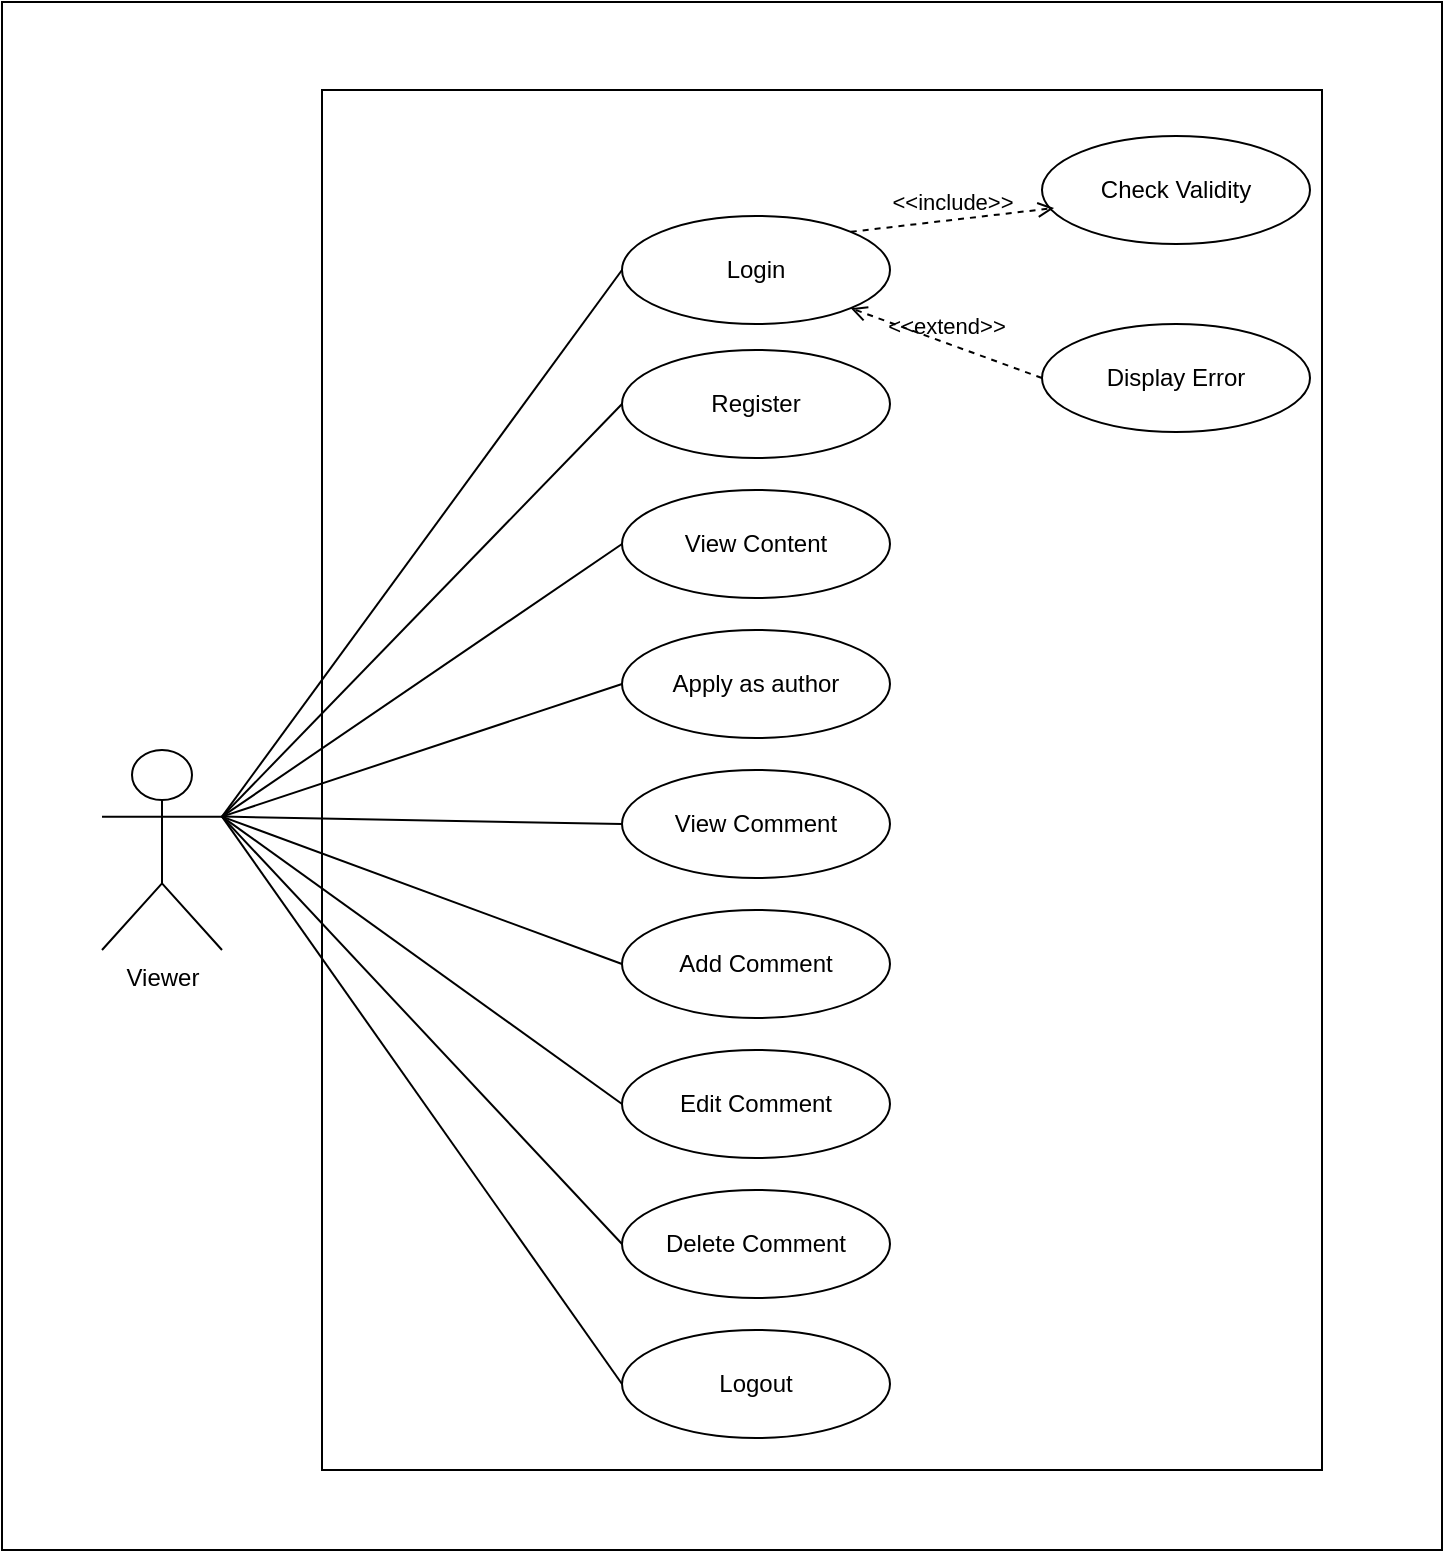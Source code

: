 <mxfile version="22.1.16" type="device">
  <diagram name="Page-1" id="5zcyVbQNd977I7xTkmC6">
    <mxGraphModel dx="880" dy="1526" grid="1" gridSize="10" guides="1" tooltips="1" connect="1" arrows="1" fold="1" page="1" pageScale="1" pageWidth="850" pageHeight="1100" math="0" shadow="0">
      <root>
        <mxCell id="0" />
        <mxCell id="1" parent="0" />
        <mxCell id="nf96LvjW2KeBwjOtMV51-1" value="" style="rounded=0;whiteSpace=wrap;html=1;" parent="1" vertex="1">
          <mxGeometry x="40" y="-44" width="720" height="774" as="geometry" />
        </mxCell>
        <mxCell id="nf96LvjW2KeBwjOtMV51-2" value="" style="rounded=0;whiteSpace=wrap;html=1;" parent="1" vertex="1">
          <mxGeometry x="200" width="500" height="690" as="geometry" />
        </mxCell>
        <mxCell id="nf96LvjW2KeBwjOtMV51-3" value="Viewer" style="shape=umlActor;verticalLabelPosition=bottom;verticalAlign=top;html=1;outlineConnect=0;" parent="1" vertex="1">
          <mxGeometry x="90" y="330" width="60" height="100" as="geometry" />
        </mxCell>
        <mxCell id="nf96LvjW2KeBwjOtMV51-4" value="Login" style="ellipse;whiteSpace=wrap;html=1;" parent="1" vertex="1">
          <mxGeometry x="350" y="63" width="134" height="54" as="geometry" />
        </mxCell>
        <mxCell id="nf96LvjW2KeBwjOtMV51-5" value="Display Error" style="ellipse;whiteSpace=wrap;html=1;" parent="1" vertex="1">
          <mxGeometry x="560" y="117" width="134" height="54" as="geometry" />
        </mxCell>
        <mxCell id="nf96LvjW2KeBwjOtMV51-6" value="Check Validity" style="ellipse;whiteSpace=wrap;html=1;" parent="1" vertex="1">
          <mxGeometry x="560" y="23" width="134" height="54" as="geometry" />
        </mxCell>
        <mxCell id="nf96LvjW2KeBwjOtMV51-11" value="View Content" style="ellipse;whiteSpace=wrap;html=1;" parent="1" vertex="1">
          <mxGeometry x="350" y="200" width="134" height="54" as="geometry" />
        </mxCell>
        <mxCell id="nf96LvjW2KeBwjOtMV51-12" value="Apply as author" style="ellipse;whiteSpace=wrap;html=1;" parent="1" vertex="1">
          <mxGeometry x="350" y="270" width="134" height="54" as="geometry" />
        </mxCell>
        <mxCell id="nf96LvjW2KeBwjOtMV51-16" value="Add Comment" style="ellipse;whiteSpace=wrap;html=1;" parent="1" vertex="1">
          <mxGeometry x="350" y="410" width="134" height="54" as="geometry" />
        </mxCell>
        <mxCell id="nf96LvjW2KeBwjOtMV51-17" value="Logout" style="ellipse;whiteSpace=wrap;html=1;" parent="1" vertex="1">
          <mxGeometry x="350" y="620" width="134" height="54" as="geometry" />
        </mxCell>
        <mxCell id="nf96LvjW2KeBwjOtMV51-18" value="&amp;lt;&amp;lt;include&amp;gt;&amp;gt;" style="html=1;verticalAlign=bottom;labelBackgroundColor=none;endArrow=open;endFill=0;dashed=1;rounded=0;exitX=1;exitY=0;exitDx=0;exitDy=0;entryX=0.045;entryY=0.667;entryDx=0;entryDy=0;entryPerimeter=0;" parent="1" source="nf96LvjW2KeBwjOtMV51-4" target="nf96LvjW2KeBwjOtMV51-6" edge="1">
          <mxGeometry width="160" relative="1" as="geometry">
            <mxPoint x="420" y="173" as="sourcePoint" />
            <mxPoint x="580" y="173" as="targetPoint" />
          </mxGeometry>
        </mxCell>
        <mxCell id="nf96LvjW2KeBwjOtMV51-19" value="&amp;lt;&amp;lt;extend&amp;gt;&amp;gt;" style="html=1;verticalAlign=bottom;labelBackgroundColor=none;endArrow=open;endFill=0;dashed=1;rounded=0;exitX=0;exitY=0.5;exitDx=0;exitDy=0;entryX=1;entryY=1;entryDx=0;entryDy=0;" parent="1" source="nf96LvjW2KeBwjOtMV51-5" target="nf96LvjW2KeBwjOtMV51-4" edge="1">
          <mxGeometry width="160" relative="1" as="geometry">
            <mxPoint x="420" y="173" as="sourcePoint" />
            <mxPoint x="580" y="173" as="targetPoint" />
          </mxGeometry>
        </mxCell>
        <mxCell id="nf96LvjW2KeBwjOtMV51-20" value="" style="endArrow=none;html=1;rounded=0;exitX=1;exitY=0.333;exitDx=0;exitDy=0;exitPerimeter=0;entryX=0;entryY=0.5;entryDx=0;entryDy=0;" parent="1" source="nf96LvjW2KeBwjOtMV51-3" target="nf96LvjW2KeBwjOtMV51-4" edge="1">
          <mxGeometry width="50" height="50" relative="1" as="geometry">
            <mxPoint x="400" y="403" as="sourcePoint" />
            <mxPoint x="450" y="353" as="targetPoint" />
          </mxGeometry>
        </mxCell>
        <mxCell id="nf96LvjW2KeBwjOtMV51-25" value="" style="endArrow=none;html=1;rounded=0;entryX=0;entryY=0.5;entryDx=0;entryDy=0;exitX=1;exitY=0.333;exitDx=0;exitDy=0;exitPerimeter=0;" parent="1" source="nf96LvjW2KeBwjOtMV51-3" target="nf96LvjW2KeBwjOtMV51-11" edge="1">
          <mxGeometry width="50" height="50" relative="1" as="geometry">
            <mxPoint x="160" y="323" as="sourcePoint" />
            <mxPoint x="360" y="638" as="targetPoint" />
          </mxGeometry>
        </mxCell>
        <mxCell id="nf96LvjW2KeBwjOtMV51-26" value="" style="endArrow=none;html=1;rounded=0;entryX=0;entryY=0.5;entryDx=0;entryDy=0;exitX=1;exitY=0.333;exitDx=0;exitDy=0;exitPerimeter=0;" parent="1" source="nf96LvjW2KeBwjOtMV51-3" target="nf96LvjW2KeBwjOtMV51-12" edge="1">
          <mxGeometry width="50" height="50" relative="1" as="geometry">
            <mxPoint x="170" y="333" as="sourcePoint" />
            <mxPoint x="360" y="698" as="targetPoint" />
          </mxGeometry>
        </mxCell>
        <mxCell id="nf96LvjW2KeBwjOtMV51-30" value="" style="endArrow=none;html=1;rounded=0;entryX=0;entryY=0.5;entryDx=0;entryDy=0;exitX=1;exitY=0.333;exitDx=0;exitDy=0;exitPerimeter=0;" parent="1" source="nf96LvjW2KeBwjOtMV51-3" target="nf96LvjW2KeBwjOtMV51-16" edge="1">
          <mxGeometry width="50" height="50" relative="1" as="geometry">
            <mxPoint x="170" y="333" as="sourcePoint" />
            <mxPoint x="370" y="888" as="targetPoint" />
          </mxGeometry>
        </mxCell>
        <mxCell id="nf96LvjW2KeBwjOtMV51-31" value="" style="endArrow=none;html=1;rounded=0;entryX=0;entryY=0.5;entryDx=0;entryDy=0;exitX=1;exitY=0.333;exitDx=0;exitDy=0;exitPerimeter=0;" parent="1" source="nf96LvjW2KeBwjOtMV51-3" target="nf96LvjW2KeBwjOtMV51-17" edge="1">
          <mxGeometry width="50" height="50" relative="1" as="geometry">
            <mxPoint x="180" y="343" as="sourcePoint" />
            <mxPoint x="380" y="898" as="targetPoint" />
          </mxGeometry>
        </mxCell>
        <mxCell id="AyCnJcMhgLgqRMwHuxVI-1" value="Register" style="ellipse;whiteSpace=wrap;html=1;" vertex="1" parent="1">
          <mxGeometry x="350" y="130" width="134" height="54" as="geometry" />
        </mxCell>
        <mxCell id="AyCnJcMhgLgqRMwHuxVI-2" value="View Comment" style="ellipse;whiteSpace=wrap;html=1;" vertex="1" parent="1">
          <mxGeometry x="350" y="340" width="134" height="54" as="geometry" />
        </mxCell>
        <mxCell id="AyCnJcMhgLgqRMwHuxVI-3" value="" style="endArrow=none;html=1;rounded=0;entryX=0;entryY=0.5;entryDx=0;entryDy=0;exitX=1;exitY=0.333;exitDx=0;exitDy=0;exitPerimeter=0;" edge="1" parent="1" source="nf96LvjW2KeBwjOtMV51-3" target="AyCnJcMhgLgqRMwHuxVI-2">
          <mxGeometry width="50" height="50" relative="1" as="geometry">
            <mxPoint x="160" y="253" as="sourcePoint" />
            <mxPoint x="360" y="237" as="targetPoint" />
          </mxGeometry>
        </mxCell>
        <mxCell id="AyCnJcMhgLgqRMwHuxVI-4" value="" style="endArrow=none;html=1;rounded=0;entryX=0;entryY=0.5;entryDx=0;entryDy=0;exitX=1;exitY=0.333;exitDx=0;exitDy=0;exitPerimeter=0;" edge="1" parent="1" source="nf96LvjW2KeBwjOtMV51-3" target="AyCnJcMhgLgqRMwHuxVI-1">
          <mxGeometry width="50" height="50" relative="1" as="geometry">
            <mxPoint x="170" y="263" as="sourcePoint" />
            <mxPoint x="370" y="247" as="targetPoint" />
          </mxGeometry>
        </mxCell>
        <mxCell id="AyCnJcMhgLgqRMwHuxVI-5" value="Delete Comment" style="ellipse;whiteSpace=wrap;html=1;" vertex="1" parent="1">
          <mxGeometry x="350" y="550" width="134" height="54" as="geometry" />
        </mxCell>
        <mxCell id="AyCnJcMhgLgqRMwHuxVI-6" value="Edit Comment" style="ellipse;whiteSpace=wrap;html=1;" vertex="1" parent="1">
          <mxGeometry x="350" y="480" width="134" height="54" as="geometry" />
        </mxCell>
        <mxCell id="AyCnJcMhgLgqRMwHuxVI-7" value="" style="endArrow=none;html=1;rounded=0;entryX=0;entryY=0.5;entryDx=0;entryDy=0;exitX=1;exitY=0.333;exitDx=0;exitDy=0;exitPerimeter=0;" edge="1" parent="1" source="nf96LvjW2KeBwjOtMV51-3" target="AyCnJcMhgLgqRMwHuxVI-5">
          <mxGeometry width="50" height="50" relative="1" as="geometry">
            <mxPoint x="160" y="253" as="sourcePoint" />
            <mxPoint x="360" y="447" as="targetPoint" />
          </mxGeometry>
        </mxCell>
        <mxCell id="AyCnJcMhgLgqRMwHuxVI-8" value="" style="endArrow=none;html=1;rounded=0;entryX=0;entryY=0.5;entryDx=0;entryDy=0;exitX=1;exitY=0.333;exitDx=0;exitDy=0;exitPerimeter=0;" edge="1" parent="1" source="nf96LvjW2KeBwjOtMV51-3" target="AyCnJcMhgLgqRMwHuxVI-6">
          <mxGeometry width="50" height="50" relative="1" as="geometry">
            <mxPoint x="170" y="263" as="sourcePoint" />
            <mxPoint x="370" y="457" as="targetPoint" />
          </mxGeometry>
        </mxCell>
      </root>
    </mxGraphModel>
  </diagram>
</mxfile>
